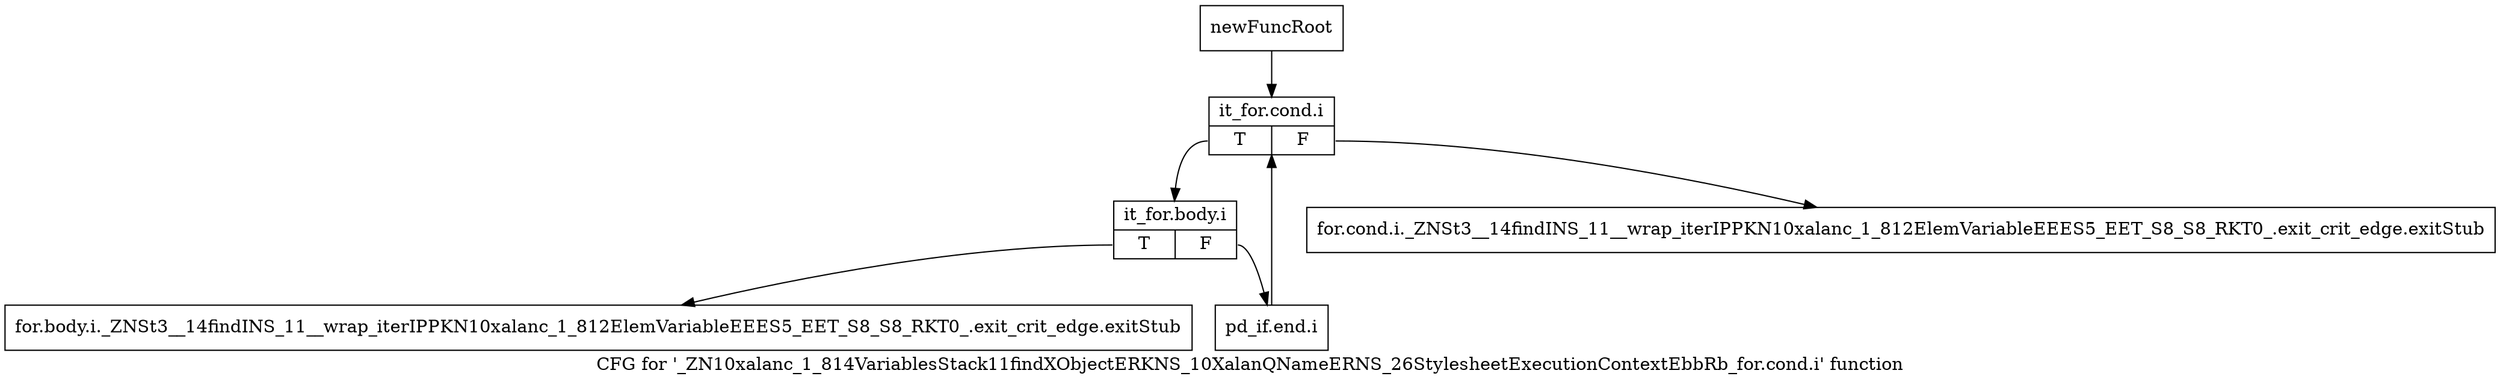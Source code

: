 digraph "CFG for '_ZN10xalanc_1_814VariablesStack11findXObjectERKNS_10XalanQNameERNS_26StylesheetExecutionContextEbbRb_for.cond.i' function" {
	label="CFG for '_ZN10xalanc_1_814VariablesStack11findXObjectERKNS_10XalanQNameERNS_26StylesheetExecutionContextEbbRb_for.cond.i' function";

	Node0xa0bd6e0 [shape=record,label="{newFuncRoot}"];
	Node0xa0bd6e0 -> Node0xa0bd7d0;
	Node0xa0bd730 [shape=record,label="{for.cond.i._ZNSt3__14findINS_11__wrap_iterIPPKN10xalanc_1_812ElemVariableEEES5_EET_S8_S8_RKT0_.exit_crit_edge.exitStub}"];
	Node0xa0bd780 [shape=record,label="{for.body.i._ZNSt3__14findINS_11__wrap_iterIPPKN10xalanc_1_812ElemVariableEEES5_EET_S8_S8_RKT0_.exit_crit_edge.exitStub}"];
	Node0xa0bd7d0 [shape=record,label="{it_for.cond.i|{<s0>T|<s1>F}}"];
	Node0xa0bd7d0:s0 -> Node0xa0bd820;
	Node0xa0bd7d0:s1 -> Node0xa0bd730;
	Node0xa0bd820 [shape=record,label="{it_for.body.i|{<s0>T|<s1>F}}"];
	Node0xa0bd820:s0 -> Node0xa0bd780;
	Node0xa0bd820:s1 -> Node0xa0bd870;
	Node0xa0bd870 [shape=record,label="{pd_if.end.i}"];
	Node0xa0bd870 -> Node0xa0bd7d0;
}
